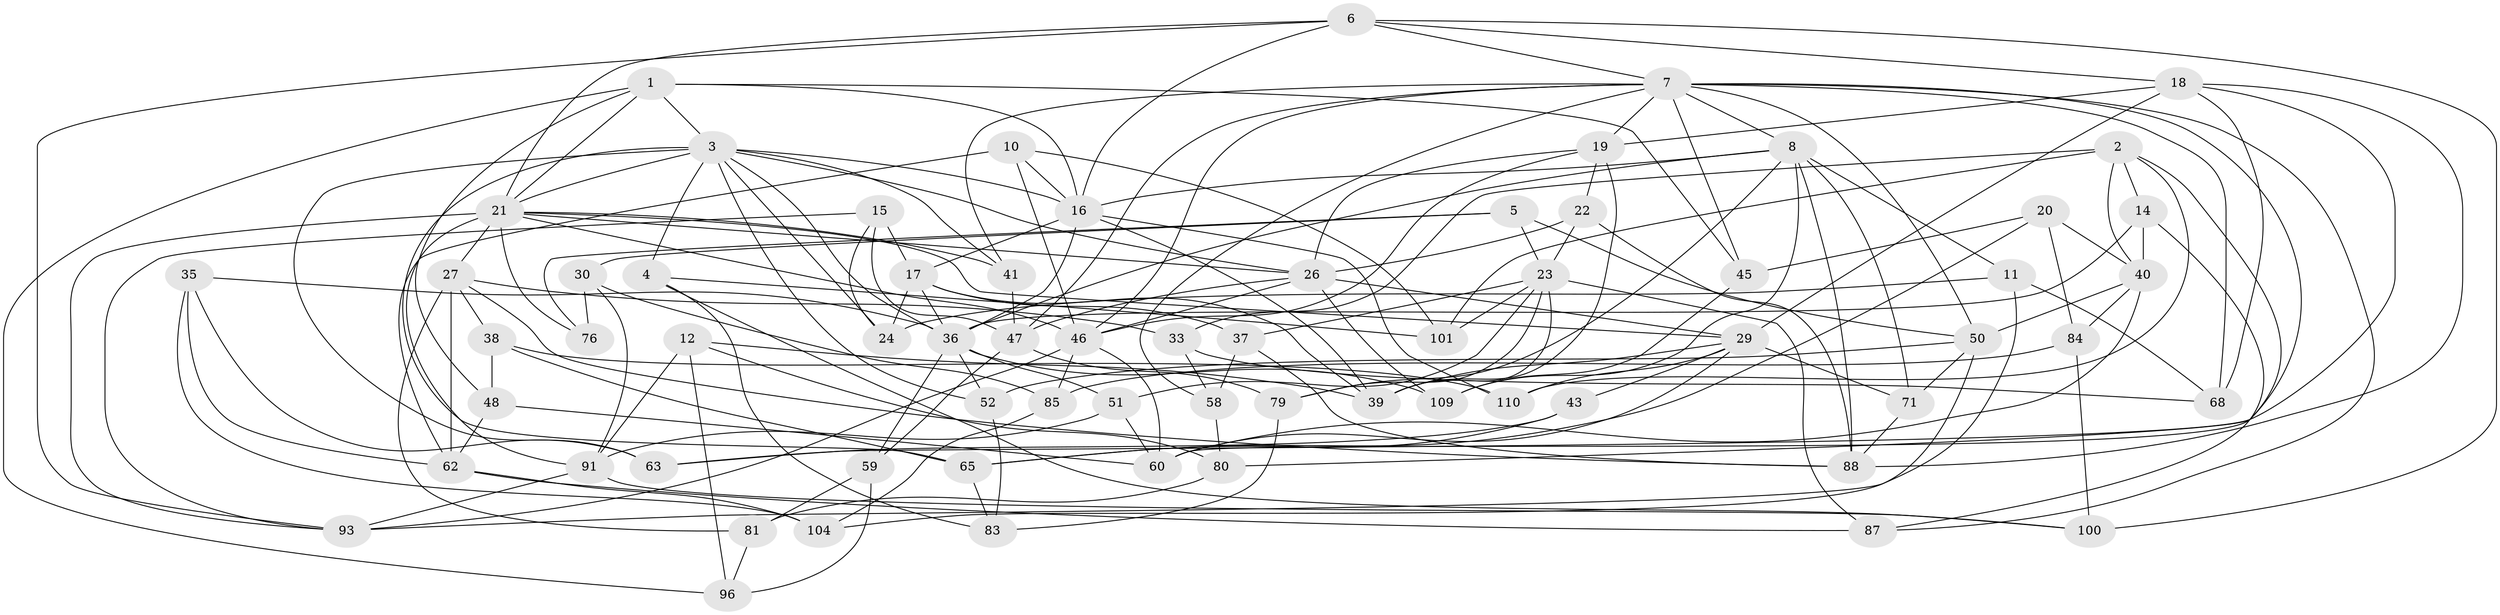 // original degree distribution, {4: 1.0}
// Generated by graph-tools (version 1.1) at 2025/20/03/04/25 18:20:46]
// undirected, 67 vertices, 176 edges
graph export_dot {
graph [start="1"]
  node [color=gray90,style=filled];
  1 [super="+97"];
  2 [super="+53"];
  3 [super="+98+54+95"];
  4;
  5;
  6 [super="+9"];
  7 [super="+42+31"];
  8 [super="+94+13"];
  10;
  11;
  12;
  14;
  15;
  16 [super="+34"];
  17 [super="+74"];
  18 [super="+112"];
  19 [super="+69"];
  20;
  21 [super="+25+56+32"];
  22;
  23 [super="+106+99"];
  24;
  26 [super="+64"];
  27 [super="+28"];
  29 [super="+77+61"];
  30;
  33;
  35;
  36 [super="+67+44+107"];
  37;
  38;
  39 [super="+73"];
  40 [super="+78"];
  41;
  43;
  45;
  46 [super="+108+75"];
  47 [super="+66"];
  48;
  50 [super="+90"];
  51;
  52;
  58;
  59;
  60 [super="+89"];
  62 [super="+70"];
  63;
  65 [super="+86"];
  68;
  71;
  76;
  79;
  80;
  81;
  83;
  84;
  85;
  87;
  88 [super="+102"];
  91 [super="+92"];
  93 [super="+103"];
  96;
  100;
  101;
  104;
  109;
  110;
  1 -- 96;
  1 -- 48;
  1 -- 3;
  1 -- 21;
  1 -- 45;
  1 -- 16;
  2 -- 40;
  2 -- 80;
  2 -- 101;
  2 -- 33;
  2 -- 110;
  2 -- 14;
  3 -- 4;
  3 -- 24;
  3 -- 41;
  3 -- 63;
  3 -- 52;
  3 -- 36;
  3 -- 26;
  3 -- 16 [weight=2];
  3 -- 21;
  3 -- 65;
  4 -- 101;
  4 -- 83;
  4 -- 100;
  5 -- 30;
  5 -- 76;
  5 -- 23;
  5 -- 50;
  6 -- 100;
  6 -- 93;
  6 -- 16;
  6 -- 18;
  6 -- 7;
  6 -- 21;
  7 -- 41;
  7 -- 68;
  7 -- 60;
  7 -- 46;
  7 -- 47;
  7 -- 50;
  7 -- 19;
  7 -- 87;
  7 -- 8;
  7 -- 58;
  7 -- 45;
  8 -- 11;
  8 -- 71;
  8 -- 109;
  8 -- 79;
  8 -- 88;
  8 -- 36;
  8 -- 16;
  10 -- 62;
  10 -- 101;
  10 -- 46;
  10 -- 16;
  11 -- 68;
  11 -- 24;
  11 -- 93;
  12 -- 96;
  12 -- 80;
  12 -- 91;
  12 -- 39;
  14 -- 87;
  14 -- 40;
  14 -- 36;
  15 -- 17;
  15 -- 24;
  15 -- 47;
  15 -- 93;
  16 -- 17;
  16 -- 110;
  16 -- 36;
  16 -- 39;
  17 -- 39;
  17 -- 24;
  17 -- 37;
  17 -- 36;
  18 -- 63;
  18 -- 68;
  18 -- 29;
  18 -- 88;
  18 -- 19;
  19 -- 22;
  19 -- 39;
  19 -- 46;
  19 -- 26;
  20 -- 45;
  20 -- 84;
  20 -- 65;
  20 -- 40;
  21 -- 93;
  21 -- 41;
  21 -- 76 [weight=2];
  21 -- 46;
  21 -- 91;
  21 -- 26;
  21 -- 29;
  21 -- 27;
  22 -- 26;
  22 -- 88;
  22 -- 23;
  23 -- 101;
  23 -- 87;
  23 -- 51;
  23 -- 37;
  23 -- 79;
  23 -- 39;
  26 -- 46;
  26 -- 109;
  26 -- 47;
  26 -- 29;
  27 -- 33;
  27 -- 81;
  27 -- 62;
  27 -- 88;
  27 -- 38;
  29 -- 71;
  29 -- 39;
  29 -- 43;
  29 -- 110;
  29 -- 60;
  30 -- 85;
  30 -- 91;
  30 -- 76;
  33 -- 68;
  33 -- 58;
  35 -- 63;
  35 -- 104;
  35 -- 62;
  35 -- 36;
  36 -- 51;
  36 -- 59;
  36 -- 52;
  36 -- 109;
  37 -- 58;
  37 -- 88;
  38 -- 110;
  38 -- 48;
  38 -- 65;
  40 -- 60;
  40 -- 50;
  40 -- 84;
  41 -- 47;
  43 -- 63;
  43 -- 65 [weight=2];
  45 -- 109;
  46 -- 93;
  46 -- 60;
  46 -- 85;
  47 -- 79;
  47 -- 59;
  48 -- 62;
  48 -- 60;
  50 -- 104;
  50 -- 52;
  50 -- 71;
  51 -- 60;
  51 -- 91;
  52 -- 83;
  58 -- 80;
  59 -- 81;
  59 -- 96;
  62 -- 104;
  62 -- 87;
  65 -- 83;
  71 -- 88;
  79 -- 83;
  80 -- 81;
  81 -- 96;
  84 -- 100;
  84 -- 85;
  85 -- 104;
  91 -- 100;
  91 -- 93;
}
